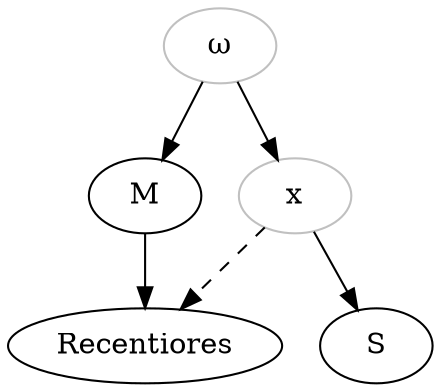 digraph {
archetyp[color="grey", label="ω"] 
groupx [color="grey", label="x"] 
groupRecentiores [label="Recentiores"] 
archetyp -> M 
M -> groupRecentiores 
archetyp -> groupx 
groupx -> S 
groupx -> groupRecentiores [style="dashed"] 
}
